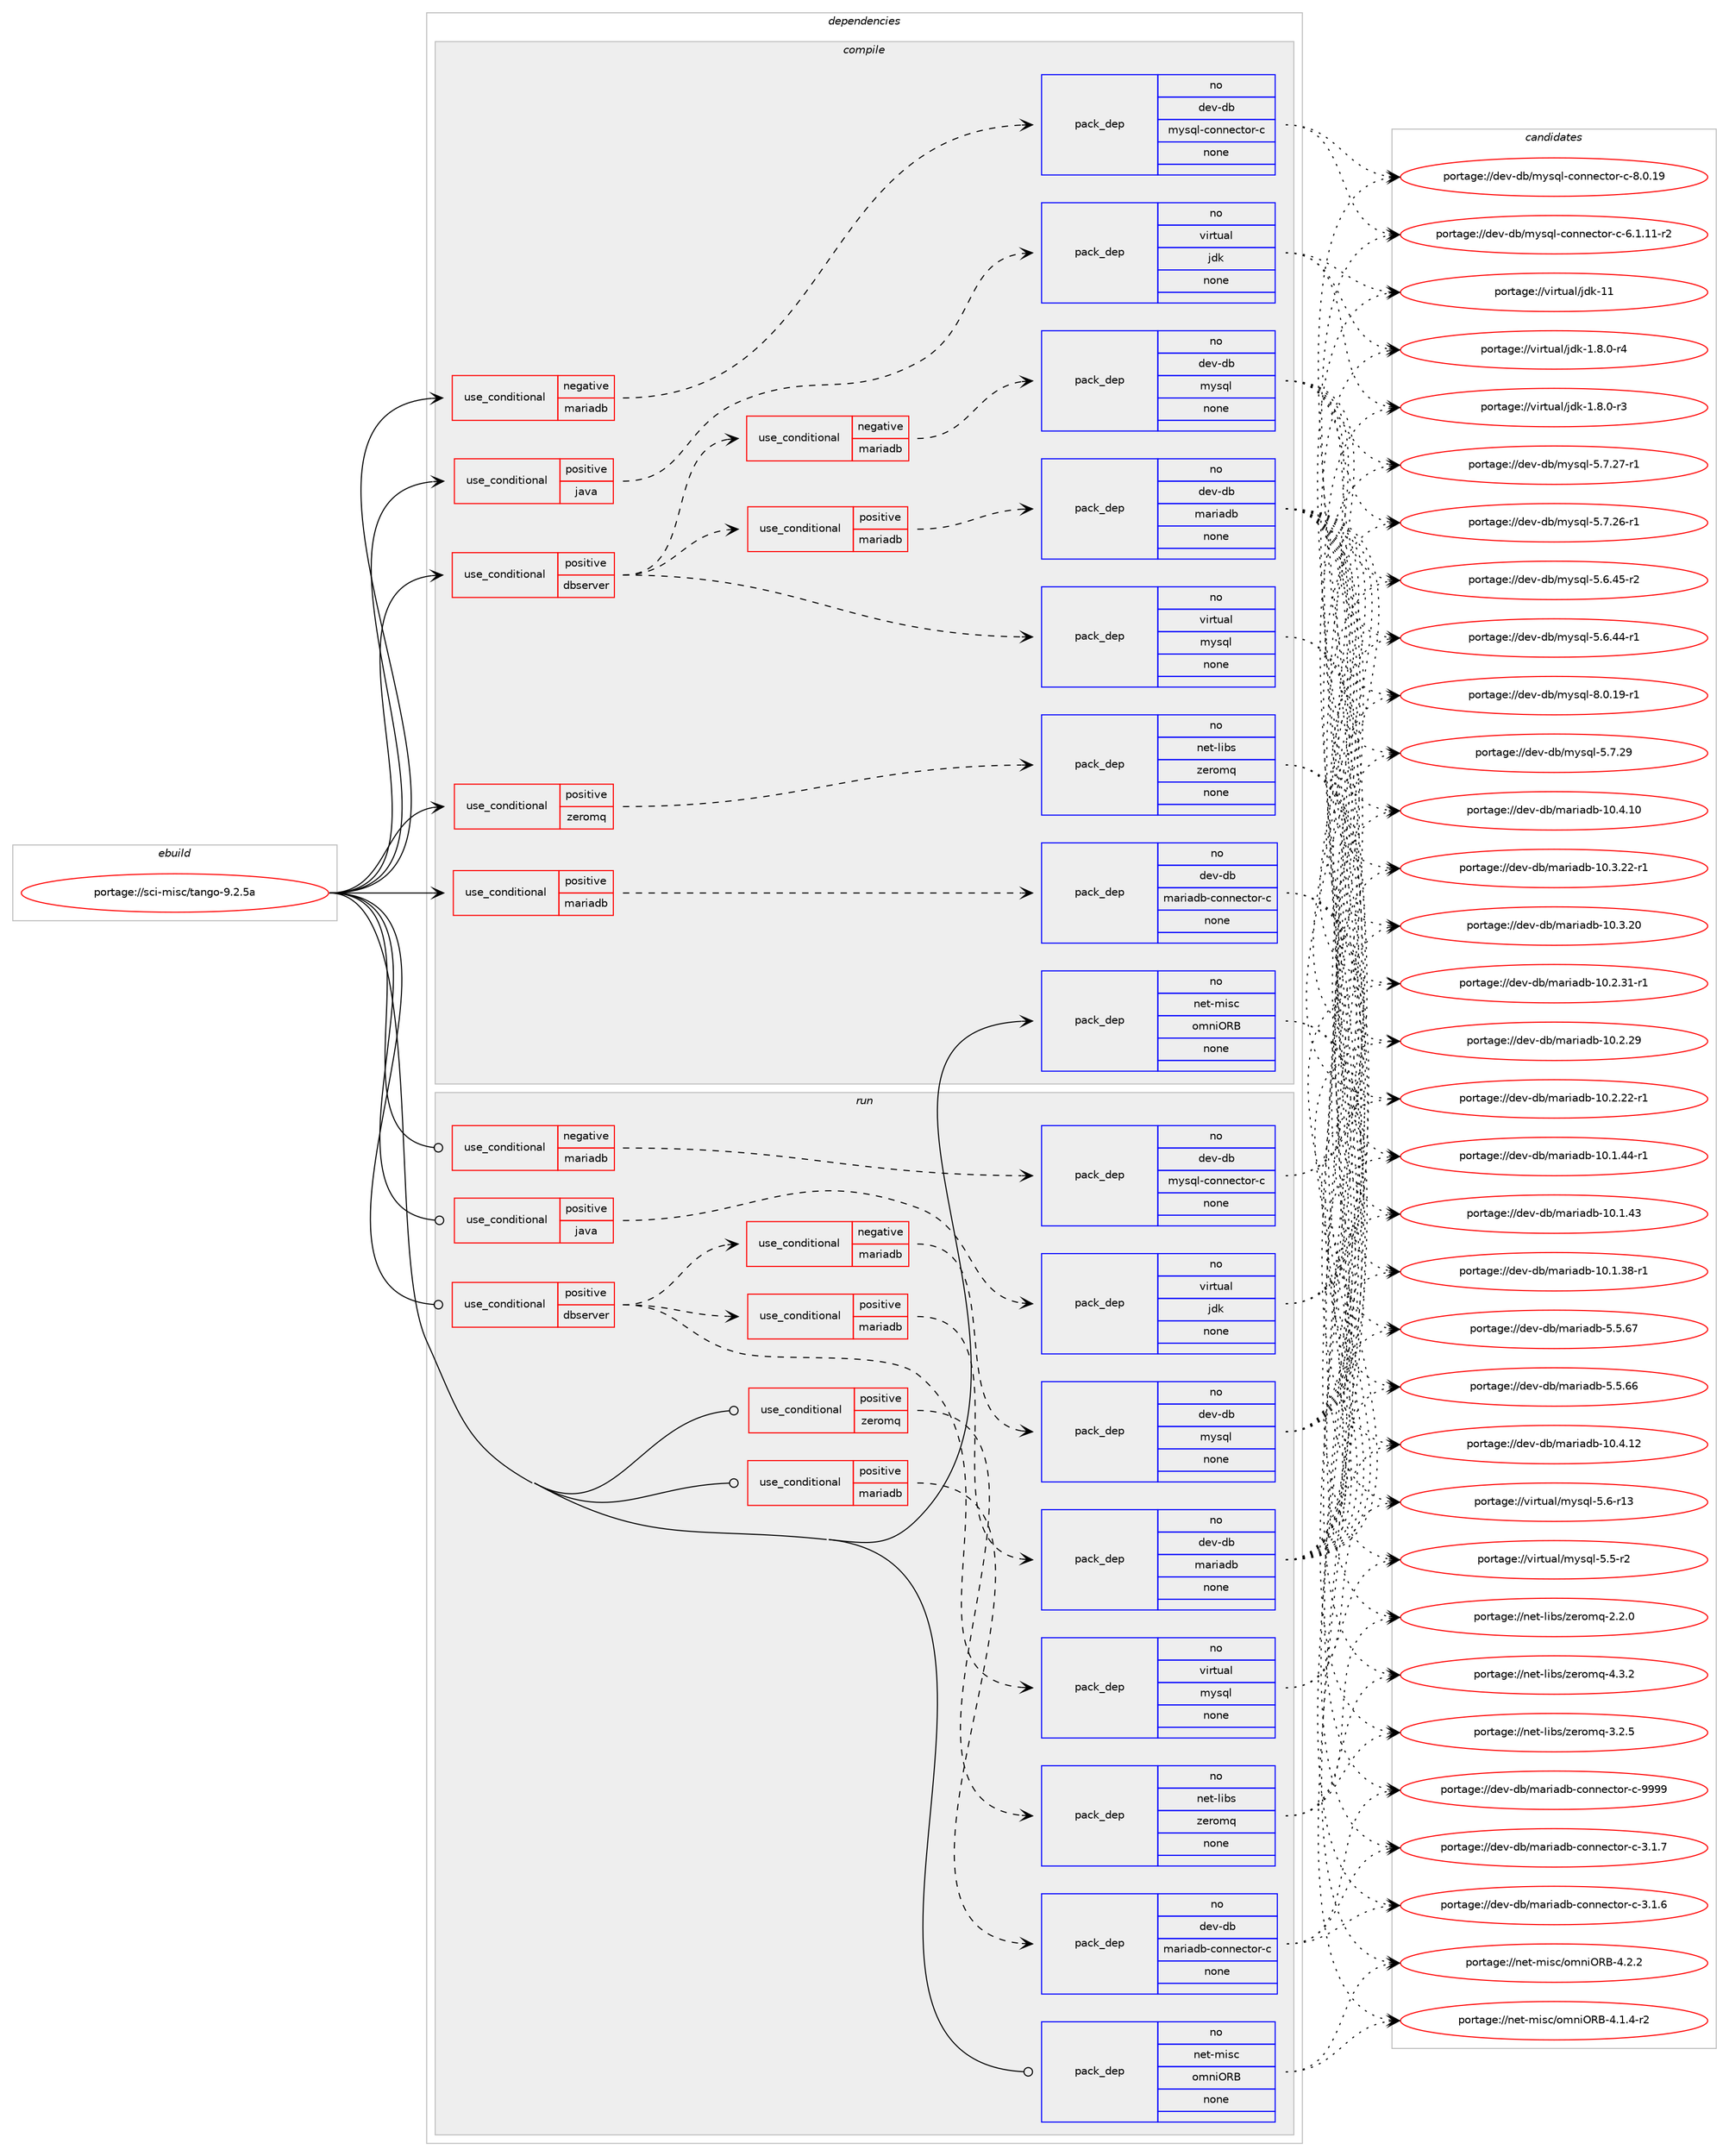 digraph prolog {

# *************
# Graph options
# *************

newrank=true;
concentrate=true;
compound=true;
graph [rankdir=LR,fontname=Helvetica,fontsize=10,ranksep=1.5];#, ranksep=2.5, nodesep=0.2];
edge  [arrowhead=vee];
node  [fontname=Helvetica,fontsize=10];

# **********
# The ebuild
# **********

subgraph cluster_leftcol {
color=gray;
rank=same;
label=<<i>ebuild</i>>;
id [label="portage://sci-misc/tango-9.2.5a", color=red, width=4, href="../sci-misc/tango-9.2.5a.svg"];
}

# ****************
# The dependencies
# ****************

subgraph cluster_midcol {
color=gray;
label=<<i>dependencies</i>>;
subgraph cluster_compile {
fillcolor="#eeeeee";
style=filled;
label=<<i>compile</i>>;
subgraph cond493 {
dependency5555 [label=<<TABLE BORDER="0" CELLBORDER="1" CELLSPACING="0" CELLPADDING="4"><TR><TD ROWSPAN="3" CELLPADDING="10">use_conditional</TD></TR><TR><TD>negative</TD></TR><TR><TD>mariadb</TD></TR></TABLE>>, shape=none, color=red];
subgraph pack4989 {
dependency5556 [label=<<TABLE BORDER="0" CELLBORDER="1" CELLSPACING="0" CELLPADDING="4" WIDTH="220"><TR><TD ROWSPAN="6" CELLPADDING="30">pack_dep</TD></TR><TR><TD WIDTH="110">no</TD></TR><TR><TD>dev-db</TD></TR><TR><TD>mysql-connector-c</TD></TR><TR><TD>none</TD></TR><TR><TD></TD></TR></TABLE>>, shape=none, color=blue];
}
dependency5555:e -> dependency5556:w [weight=20,style="dashed",arrowhead="vee"];
}
id:e -> dependency5555:w [weight=20,style="solid",arrowhead="vee"];
subgraph cond494 {
dependency5557 [label=<<TABLE BORDER="0" CELLBORDER="1" CELLSPACING="0" CELLPADDING="4"><TR><TD ROWSPAN="3" CELLPADDING="10">use_conditional</TD></TR><TR><TD>positive</TD></TR><TR><TD>dbserver</TD></TR></TABLE>>, shape=none, color=red];
subgraph cond495 {
dependency5558 [label=<<TABLE BORDER="0" CELLBORDER="1" CELLSPACING="0" CELLPADDING="4"><TR><TD ROWSPAN="3" CELLPADDING="10">use_conditional</TD></TR><TR><TD>positive</TD></TR><TR><TD>mariadb</TD></TR></TABLE>>, shape=none, color=red];
subgraph pack4990 {
dependency5559 [label=<<TABLE BORDER="0" CELLBORDER="1" CELLSPACING="0" CELLPADDING="4" WIDTH="220"><TR><TD ROWSPAN="6" CELLPADDING="30">pack_dep</TD></TR><TR><TD WIDTH="110">no</TD></TR><TR><TD>dev-db</TD></TR><TR><TD>mariadb</TD></TR><TR><TD>none</TD></TR><TR><TD></TD></TR></TABLE>>, shape=none, color=blue];
}
dependency5558:e -> dependency5559:w [weight=20,style="dashed",arrowhead="vee"];
}
dependency5557:e -> dependency5558:w [weight=20,style="dashed",arrowhead="vee"];
subgraph cond496 {
dependency5560 [label=<<TABLE BORDER="0" CELLBORDER="1" CELLSPACING="0" CELLPADDING="4"><TR><TD ROWSPAN="3" CELLPADDING="10">use_conditional</TD></TR><TR><TD>negative</TD></TR><TR><TD>mariadb</TD></TR></TABLE>>, shape=none, color=red];
subgraph pack4991 {
dependency5561 [label=<<TABLE BORDER="0" CELLBORDER="1" CELLSPACING="0" CELLPADDING="4" WIDTH="220"><TR><TD ROWSPAN="6" CELLPADDING="30">pack_dep</TD></TR><TR><TD WIDTH="110">no</TD></TR><TR><TD>dev-db</TD></TR><TR><TD>mysql</TD></TR><TR><TD>none</TD></TR><TR><TD></TD></TR></TABLE>>, shape=none, color=blue];
}
dependency5560:e -> dependency5561:w [weight=20,style="dashed",arrowhead="vee"];
}
dependency5557:e -> dependency5560:w [weight=20,style="dashed",arrowhead="vee"];
subgraph pack4992 {
dependency5562 [label=<<TABLE BORDER="0" CELLBORDER="1" CELLSPACING="0" CELLPADDING="4" WIDTH="220"><TR><TD ROWSPAN="6" CELLPADDING="30">pack_dep</TD></TR><TR><TD WIDTH="110">no</TD></TR><TR><TD>virtual</TD></TR><TR><TD>mysql</TD></TR><TR><TD>none</TD></TR><TR><TD></TD></TR></TABLE>>, shape=none, color=blue];
}
dependency5557:e -> dependency5562:w [weight=20,style="dashed",arrowhead="vee"];
}
id:e -> dependency5557:w [weight=20,style="solid",arrowhead="vee"];
subgraph cond497 {
dependency5563 [label=<<TABLE BORDER="0" CELLBORDER="1" CELLSPACING="0" CELLPADDING="4"><TR><TD ROWSPAN="3" CELLPADDING="10">use_conditional</TD></TR><TR><TD>positive</TD></TR><TR><TD>java</TD></TR></TABLE>>, shape=none, color=red];
subgraph pack4993 {
dependency5564 [label=<<TABLE BORDER="0" CELLBORDER="1" CELLSPACING="0" CELLPADDING="4" WIDTH="220"><TR><TD ROWSPAN="6" CELLPADDING="30">pack_dep</TD></TR><TR><TD WIDTH="110">no</TD></TR><TR><TD>virtual</TD></TR><TR><TD>jdk</TD></TR><TR><TD>none</TD></TR><TR><TD></TD></TR></TABLE>>, shape=none, color=blue];
}
dependency5563:e -> dependency5564:w [weight=20,style="dashed",arrowhead="vee"];
}
id:e -> dependency5563:w [weight=20,style="solid",arrowhead="vee"];
subgraph cond498 {
dependency5565 [label=<<TABLE BORDER="0" CELLBORDER="1" CELLSPACING="0" CELLPADDING="4"><TR><TD ROWSPAN="3" CELLPADDING="10">use_conditional</TD></TR><TR><TD>positive</TD></TR><TR><TD>mariadb</TD></TR></TABLE>>, shape=none, color=red];
subgraph pack4994 {
dependency5566 [label=<<TABLE BORDER="0" CELLBORDER="1" CELLSPACING="0" CELLPADDING="4" WIDTH="220"><TR><TD ROWSPAN="6" CELLPADDING="30">pack_dep</TD></TR><TR><TD WIDTH="110">no</TD></TR><TR><TD>dev-db</TD></TR><TR><TD>mariadb-connector-c</TD></TR><TR><TD>none</TD></TR><TR><TD></TD></TR></TABLE>>, shape=none, color=blue];
}
dependency5565:e -> dependency5566:w [weight=20,style="dashed",arrowhead="vee"];
}
id:e -> dependency5565:w [weight=20,style="solid",arrowhead="vee"];
subgraph cond499 {
dependency5567 [label=<<TABLE BORDER="0" CELLBORDER="1" CELLSPACING="0" CELLPADDING="4"><TR><TD ROWSPAN="3" CELLPADDING="10">use_conditional</TD></TR><TR><TD>positive</TD></TR><TR><TD>zeromq</TD></TR></TABLE>>, shape=none, color=red];
subgraph pack4995 {
dependency5568 [label=<<TABLE BORDER="0" CELLBORDER="1" CELLSPACING="0" CELLPADDING="4" WIDTH="220"><TR><TD ROWSPAN="6" CELLPADDING="30">pack_dep</TD></TR><TR><TD WIDTH="110">no</TD></TR><TR><TD>net-libs</TD></TR><TR><TD>zeromq</TD></TR><TR><TD>none</TD></TR><TR><TD></TD></TR></TABLE>>, shape=none, color=blue];
}
dependency5567:e -> dependency5568:w [weight=20,style="dashed",arrowhead="vee"];
}
id:e -> dependency5567:w [weight=20,style="solid",arrowhead="vee"];
subgraph pack4996 {
dependency5569 [label=<<TABLE BORDER="0" CELLBORDER="1" CELLSPACING="0" CELLPADDING="4" WIDTH="220"><TR><TD ROWSPAN="6" CELLPADDING="30">pack_dep</TD></TR><TR><TD WIDTH="110">no</TD></TR><TR><TD>net-misc</TD></TR><TR><TD>omniORB</TD></TR><TR><TD>none</TD></TR><TR><TD></TD></TR></TABLE>>, shape=none, color=blue];
}
id:e -> dependency5569:w [weight=20,style="solid",arrowhead="vee"];
}
subgraph cluster_compileandrun {
fillcolor="#eeeeee";
style=filled;
label=<<i>compile and run</i>>;
}
subgraph cluster_run {
fillcolor="#eeeeee";
style=filled;
label=<<i>run</i>>;
subgraph cond500 {
dependency5570 [label=<<TABLE BORDER="0" CELLBORDER="1" CELLSPACING="0" CELLPADDING="4"><TR><TD ROWSPAN="3" CELLPADDING="10">use_conditional</TD></TR><TR><TD>negative</TD></TR><TR><TD>mariadb</TD></TR></TABLE>>, shape=none, color=red];
subgraph pack4997 {
dependency5571 [label=<<TABLE BORDER="0" CELLBORDER="1" CELLSPACING="0" CELLPADDING="4" WIDTH="220"><TR><TD ROWSPAN="6" CELLPADDING="30">pack_dep</TD></TR><TR><TD WIDTH="110">no</TD></TR><TR><TD>dev-db</TD></TR><TR><TD>mysql-connector-c</TD></TR><TR><TD>none</TD></TR><TR><TD></TD></TR></TABLE>>, shape=none, color=blue];
}
dependency5570:e -> dependency5571:w [weight=20,style="dashed",arrowhead="vee"];
}
id:e -> dependency5570:w [weight=20,style="solid",arrowhead="odot"];
subgraph cond501 {
dependency5572 [label=<<TABLE BORDER="0" CELLBORDER="1" CELLSPACING="0" CELLPADDING="4"><TR><TD ROWSPAN="3" CELLPADDING="10">use_conditional</TD></TR><TR><TD>positive</TD></TR><TR><TD>dbserver</TD></TR></TABLE>>, shape=none, color=red];
subgraph cond502 {
dependency5573 [label=<<TABLE BORDER="0" CELLBORDER="1" CELLSPACING="0" CELLPADDING="4"><TR><TD ROWSPAN="3" CELLPADDING="10">use_conditional</TD></TR><TR><TD>positive</TD></TR><TR><TD>mariadb</TD></TR></TABLE>>, shape=none, color=red];
subgraph pack4998 {
dependency5574 [label=<<TABLE BORDER="0" CELLBORDER="1" CELLSPACING="0" CELLPADDING="4" WIDTH="220"><TR><TD ROWSPAN="6" CELLPADDING="30">pack_dep</TD></TR><TR><TD WIDTH="110">no</TD></TR><TR><TD>dev-db</TD></TR><TR><TD>mariadb</TD></TR><TR><TD>none</TD></TR><TR><TD></TD></TR></TABLE>>, shape=none, color=blue];
}
dependency5573:e -> dependency5574:w [weight=20,style="dashed",arrowhead="vee"];
}
dependency5572:e -> dependency5573:w [weight=20,style="dashed",arrowhead="vee"];
subgraph cond503 {
dependency5575 [label=<<TABLE BORDER="0" CELLBORDER="1" CELLSPACING="0" CELLPADDING="4"><TR><TD ROWSPAN="3" CELLPADDING="10">use_conditional</TD></TR><TR><TD>negative</TD></TR><TR><TD>mariadb</TD></TR></TABLE>>, shape=none, color=red];
subgraph pack4999 {
dependency5576 [label=<<TABLE BORDER="0" CELLBORDER="1" CELLSPACING="0" CELLPADDING="4" WIDTH="220"><TR><TD ROWSPAN="6" CELLPADDING="30">pack_dep</TD></TR><TR><TD WIDTH="110">no</TD></TR><TR><TD>dev-db</TD></TR><TR><TD>mysql</TD></TR><TR><TD>none</TD></TR><TR><TD></TD></TR></TABLE>>, shape=none, color=blue];
}
dependency5575:e -> dependency5576:w [weight=20,style="dashed",arrowhead="vee"];
}
dependency5572:e -> dependency5575:w [weight=20,style="dashed",arrowhead="vee"];
subgraph pack5000 {
dependency5577 [label=<<TABLE BORDER="0" CELLBORDER="1" CELLSPACING="0" CELLPADDING="4" WIDTH="220"><TR><TD ROWSPAN="6" CELLPADDING="30">pack_dep</TD></TR><TR><TD WIDTH="110">no</TD></TR><TR><TD>virtual</TD></TR><TR><TD>mysql</TD></TR><TR><TD>none</TD></TR><TR><TD></TD></TR></TABLE>>, shape=none, color=blue];
}
dependency5572:e -> dependency5577:w [weight=20,style="dashed",arrowhead="vee"];
}
id:e -> dependency5572:w [weight=20,style="solid",arrowhead="odot"];
subgraph cond504 {
dependency5578 [label=<<TABLE BORDER="0" CELLBORDER="1" CELLSPACING="0" CELLPADDING="4"><TR><TD ROWSPAN="3" CELLPADDING="10">use_conditional</TD></TR><TR><TD>positive</TD></TR><TR><TD>java</TD></TR></TABLE>>, shape=none, color=red];
subgraph pack5001 {
dependency5579 [label=<<TABLE BORDER="0" CELLBORDER="1" CELLSPACING="0" CELLPADDING="4" WIDTH="220"><TR><TD ROWSPAN="6" CELLPADDING="30">pack_dep</TD></TR><TR><TD WIDTH="110">no</TD></TR><TR><TD>virtual</TD></TR><TR><TD>jdk</TD></TR><TR><TD>none</TD></TR><TR><TD></TD></TR></TABLE>>, shape=none, color=blue];
}
dependency5578:e -> dependency5579:w [weight=20,style="dashed",arrowhead="vee"];
}
id:e -> dependency5578:w [weight=20,style="solid",arrowhead="odot"];
subgraph cond505 {
dependency5580 [label=<<TABLE BORDER="0" CELLBORDER="1" CELLSPACING="0" CELLPADDING="4"><TR><TD ROWSPAN="3" CELLPADDING="10">use_conditional</TD></TR><TR><TD>positive</TD></TR><TR><TD>mariadb</TD></TR></TABLE>>, shape=none, color=red];
subgraph pack5002 {
dependency5581 [label=<<TABLE BORDER="0" CELLBORDER="1" CELLSPACING="0" CELLPADDING="4" WIDTH="220"><TR><TD ROWSPAN="6" CELLPADDING="30">pack_dep</TD></TR><TR><TD WIDTH="110">no</TD></TR><TR><TD>dev-db</TD></TR><TR><TD>mariadb-connector-c</TD></TR><TR><TD>none</TD></TR><TR><TD></TD></TR></TABLE>>, shape=none, color=blue];
}
dependency5580:e -> dependency5581:w [weight=20,style="dashed",arrowhead="vee"];
}
id:e -> dependency5580:w [weight=20,style="solid",arrowhead="odot"];
subgraph cond506 {
dependency5582 [label=<<TABLE BORDER="0" CELLBORDER="1" CELLSPACING="0" CELLPADDING="4"><TR><TD ROWSPAN="3" CELLPADDING="10">use_conditional</TD></TR><TR><TD>positive</TD></TR><TR><TD>zeromq</TD></TR></TABLE>>, shape=none, color=red];
subgraph pack5003 {
dependency5583 [label=<<TABLE BORDER="0" CELLBORDER="1" CELLSPACING="0" CELLPADDING="4" WIDTH="220"><TR><TD ROWSPAN="6" CELLPADDING="30">pack_dep</TD></TR><TR><TD WIDTH="110">no</TD></TR><TR><TD>net-libs</TD></TR><TR><TD>zeromq</TD></TR><TR><TD>none</TD></TR><TR><TD></TD></TR></TABLE>>, shape=none, color=blue];
}
dependency5582:e -> dependency5583:w [weight=20,style="dashed",arrowhead="vee"];
}
id:e -> dependency5582:w [weight=20,style="solid",arrowhead="odot"];
subgraph pack5004 {
dependency5584 [label=<<TABLE BORDER="0" CELLBORDER="1" CELLSPACING="0" CELLPADDING="4" WIDTH="220"><TR><TD ROWSPAN="6" CELLPADDING="30">pack_dep</TD></TR><TR><TD WIDTH="110">no</TD></TR><TR><TD>net-misc</TD></TR><TR><TD>omniORB</TD></TR><TR><TD>none</TD></TR><TR><TD></TD></TR></TABLE>>, shape=none, color=blue];
}
id:e -> dependency5584:w [weight=20,style="solid",arrowhead="odot"];
}
}

# **************
# The candidates
# **************

subgraph cluster_choices {
rank=same;
color=gray;
label=<<i>candidates</i>>;

subgraph choice4989 {
color=black;
nodesep=1;
choice100101118451009847109121115113108459911111011010199116111114459945564648464957 [label="portage://dev-db/mysql-connector-c-8.0.19", color=red, width=4,href="../dev-db/mysql-connector-c-8.0.19.svg"];
choice1001011184510098471091211151131084599111110110101991161111144599455446494649494511450 [label="portage://dev-db/mysql-connector-c-6.1.11-r2", color=red, width=4,href="../dev-db/mysql-connector-c-6.1.11-r2.svg"];
dependency5556:e -> choice100101118451009847109121115113108459911111011010199116111114459945564648464957:w [style=dotted,weight="100"];
dependency5556:e -> choice1001011184510098471091211151131084599111110110101991161111144599455446494649494511450:w [style=dotted,weight="100"];
}
subgraph choice4990 {
color=black;
nodesep=1;
choice10010111845100984710997114105971009845534653465455 [label="portage://dev-db/mariadb-5.5.67", color=red, width=4,href="../dev-db/mariadb-5.5.67.svg"];
choice10010111845100984710997114105971009845534653465454 [label="portage://dev-db/mariadb-5.5.66", color=red, width=4,href="../dev-db/mariadb-5.5.66.svg"];
choice1001011184510098471099711410597100984549484652464950 [label="portage://dev-db/mariadb-10.4.12", color=red, width=4,href="../dev-db/mariadb-10.4.12.svg"];
choice1001011184510098471099711410597100984549484652464948 [label="portage://dev-db/mariadb-10.4.10", color=red, width=4,href="../dev-db/mariadb-10.4.10.svg"];
choice10010111845100984710997114105971009845494846514650504511449 [label="portage://dev-db/mariadb-10.3.22-r1", color=red, width=4,href="../dev-db/mariadb-10.3.22-r1.svg"];
choice1001011184510098471099711410597100984549484651465048 [label="portage://dev-db/mariadb-10.3.20", color=red, width=4,href="../dev-db/mariadb-10.3.20.svg"];
choice10010111845100984710997114105971009845494846504651494511449 [label="portage://dev-db/mariadb-10.2.31-r1", color=red, width=4,href="../dev-db/mariadb-10.2.31-r1.svg"];
choice1001011184510098471099711410597100984549484650465057 [label="portage://dev-db/mariadb-10.2.29", color=red, width=4,href="../dev-db/mariadb-10.2.29.svg"];
choice10010111845100984710997114105971009845494846504650504511449 [label="portage://dev-db/mariadb-10.2.22-r1", color=red, width=4,href="../dev-db/mariadb-10.2.22-r1.svg"];
choice10010111845100984710997114105971009845494846494652524511449 [label="portage://dev-db/mariadb-10.1.44-r1", color=red, width=4,href="../dev-db/mariadb-10.1.44-r1.svg"];
choice1001011184510098471099711410597100984549484649465251 [label="portage://dev-db/mariadb-10.1.43", color=red, width=4,href="../dev-db/mariadb-10.1.43.svg"];
choice10010111845100984710997114105971009845494846494651564511449 [label="portage://dev-db/mariadb-10.1.38-r1", color=red, width=4,href="../dev-db/mariadb-10.1.38-r1.svg"];
dependency5559:e -> choice10010111845100984710997114105971009845534653465455:w [style=dotted,weight="100"];
dependency5559:e -> choice10010111845100984710997114105971009845534653465454:w [style=dotted,weight="100"];
dependency5559:e -> choice1001011184510098471099711410597100984549484652464950:w [style=dotted,weight="100"];
dependency5559:e -> choice1001011184510098471099711410597100984549484652464948:w [style=dotted,weight="100"];
dependency5559:e -> choice10010111845100984710997114105971009845494846514650504511449:w [style=dotted,weight="100"];
dependency5559:e -> choice1001011184510098471099711410597100984549484651465048:w [style=dotted,weight="100"];
dependency5559:e -> choice10010111845100984710997114105971009845494846504651494511449:w [style=dotted,weight="100"];
dependency5559:e -> choice1001011184510098471099711410597100984549484650465057:w [style=dotted,weight="100"];
dependency5559:e -> choice10010111845100984710997114105971009845494846504650504511449:w [style=dotted,weight="100"];
dependency5559:e -> choice10010111845100984710997114105971009845494846494652524511449:w [style=dotted,weight="100"];
dependency5559:e -> choice1001011184510098471099711410597100984549484649465251:w [style=dotted,weight="100"];
dependency5559:e -> choice10010111845100984710997114105971009845494846494651564511449:w [style=dotted,weight="100"];
}
subgraph choice4991 {
color=black;
nodesep=1;
choice100101118451009847109121115113108455646484649574511449 [label="portage://dev-db/mysql-8.0.19-r1", color=red, width=4,href="../dev-db/mysql-8.0.19-r1.svg"];
choice10010111845100984710912111511310845534655465057 [label="portage://dev-db/mysql-5.7.29", color=red, width=4,href="../dev-db/mysql-5.7.29.svg"];
choice100101118451009847109121115113108455346554650554511449 [label="portage://dev-db/mysql-5.7.27-r1", color=red, width=4,href="../dev-db/mysql-5.7.27-r1.svg"];
choice100101118451009847109121115113108455346554650544511449 [label="portage://dev-db/mysql-5.7.26-r1", color=red, width=4,href="../dev-db/mysql-5.7.26-r1.svg"];
choice100101118451009847109121115113108455346544652534511450 [label="portage://dev-db/mysql-5.6.45-r2", color=red, width=4,href="../dev-db/mysql-5.6.45-r2.svg"];
choice100101118451009847109121115113108455346544652524511449 [label="portage://dev-db/mysql-5.6.44-r1", color=red, width=4,href="../dev-db/mysql-5.6.44-r1.svg"];
dependency5561:e -> choice100101118451009847109121115113108455646484649574511449:w [style=dotted,weight="100"];
dependency5561:e -> choice10010111845100984710912111511310845534655465057:w [style=dotted,weight="100"];
dependency5561:e -> choice100101118451009847109121115113108455346554650554511449:w [style=dotted,weight="100"];
dependency5561:e -> choice100101118451009847109121115113108455346554650544511449:w [style=dotted,weight="100"];
dependency5561:e -> choice100101118451009847109121115113108455346544652534511450:w [style=dotted,weight="100"];
dependency5561:e -> choice100101118451009847109121115113108455346544652524511449:w [style=dotted,weight="100"];
}
subgraph choice4992 {
color=black;
nodesep=1;
choice118105114116117971084710912111511310845534654451144951 [label="portage://virtual/mysql-5.6-r13", color=red, width=4,href="../virtual/mysql-5.6-r13.svg"];
choice1181051141161179710847109121115113108455346534511450 [label="portage://virtual/mysql-5.5-r2", color=red, width=4,href="../virtual/mysql-5.5-r2.svg"];
dependency5562:e -> choice118105114116117971084710912111511310845534654451144951:w [style=dotted,weight="100"];
dependency5562:e -> choice1181051141161179710847109121115113108455346534511450:w [style=dotted,weight="100"];
}
subgraph choice4993 {
color=black;
nodesep=1;
choice1181051141161179710847106100107454949 [label="portage://virtual/jdk-11", color=red, width=4,href="../virtual/jdk-11.svg"];
choice11810511411611797108471061001074549465646484511452 [label="portage://virtual/jdk-1.8.0-r4", color=red, width=4,href="../virtual/jdk-1.8.0-r4.svg"];
choice11810511411611797108471061001074549465646484511451 [label="portage://virtual/jdk-1.8.0-r3", color=red, width=4,href="../virtual/jdk-1.8.0-r3.svg"];
dependency5564:e -> choice1181051141161179710847106100107454949:w [style=dotted,weight="100"];
dependency5564:e -> choice11810511411611797108471061001074549465646484511452:w [style=dotted,weight="100"];
dependency5564:e -> choice11810511411611797108471061001074549465646484511451:w [style=dotted,weight="100"];
}
subgraph choice4994 {
color=black;
nodesep=1;
choice10010111845100984710997114105971009845991111101101019911611111445994557575757 [label="portage://dev-db/mariadb-connector-c-9999", color=red, width=4,href="../dev-db/mariadb-connector-c-9999.svg"];
choice1001011184510098471099711410597100984599111110110101991161111144599455146494655 [label="portage://dev-db/mariadb-connector-c-3.1.7", color=red, width=4,href="../dev-db/mariadb-connector-c-3.1.7.svg"];
choice1001011184510098471099711410597100984599111110110101991161111144599455146494654 [label="portage://dev-db/mariadb-connector-c-3.1.6", color=red, width=4,href="../dev-db/mariadb-connector-c-3.1.6.svg"];
dependency5566:e -> choice10010111845100984710997114105971009845991111101101019911611111445994557575757:w [style=dotted,weight="100"];
dependency5566:e -> choice1001011184510098471099711410597100984599111110110101991161111144599455146494655:w [style=dotted,weight="100"];
dependency5566:e -> choice1001011184510098471099711410597100984599111110110101991161111144599455146494654:w [style=dotted,weight="100"];
}
subgraph choice4995 {
color=black;
nodesep=1;
choice110101116451081059811547122101114111109113455246514650 [label="portage://net-libs/zeromq-4.3.2", color=red, width=4,href="../net-libs/zeromq-4.3.2.svg"];
choice110101116451081059811547122101114111109113455146504653 [label="portage://net-libs/zeromq-3.2.5", color=red, width=4,href="../net-libs/zeromq-3.2.5.svg"];
choice110101116451081059811547122101114111109113455046504648 [label="portage://net-libs/zeromq-2.2.0", color=red, width=4,href="../net-libs/zeromq-2.2.0.svg"];
dependency5568:e -> choice110101116451081059811547122101114111109113455246514650:w [style=dotted,weight="100"];
dependency5568:e -> choice110101116451081059811547122101114111109113455146504653:w [style=dotted,weight="100"];
dependency5568:e -> choice110101116451081059811547122101114111109113455046504648:w [style=dotted,weight="100"];
}
subgraph choice4996 {
color=black;
nodesep=1;
choice110101116451091051159947111109110105798266455246504650 [label="portage://net-misc/omniORB-4.2.2", color=red, width=4,href="../net-misc/omniORB-4.2.2.svg"];
choice1101011164510910511599471111091101057982664552464946524511450 [label="portage://net-misc/omniORB-4.1.4-r2", color=red, width=4,href="../net-misc/omniORB-4.1.4-r2.svg"];
dependency5569:e -> choice110101116451091051159947111109110105798266455246504650:w [style=dotted,weight="100"];
dependency5569:e -> choice1101011164510910511599471111091101057982664552464946524511450:w [style=dotted,weight="100"];
}
subgraph choice4997 {
color=black;
nodesep=1;
choice100101118451009847109121115113108459911111011010199116111114459945564648464957 [label="portage://dev-db/mysql-connector-c-8.0.19", color=red, width=4,href="../dev-db/mysql-connector-c-8.0.19.svg"];
choice1001011184510098471091211151131084599111110110101991161111144599455446494649494511450 [label="portage://dev-db/mysql-connector-c-6.1.11-r2", color=red, width=4,href="../dev-db/mysql-connector-c-6.1.11-r2.svg"];
dependency5571:e -> choice100101118451009847109121115113108459911111011010199116111114459945564648464957:w [style=dotted,weight="100"];
dependency5571:e -> choice1001011184510098471091211151131084599111110110101991161111144599455446494649494511450:w [style=dotted,weight="100"];
}
subgraph choice4998 {
color=black;
nodesep=1;
choice10010111845100984710997114105971009845534653465455 [label="portage://dev-db/mariadb-5.5.67", color=red, width=4,href="../dev-db/mariadb-5.5.67.svg"];
choice10010111845100984710997114105971009845534653465454 [label="portage://dev-db/mariadb-5.5.66", color=red, width=4,href="../dev-db/mariadb-5.5.66.svg"];
choice1001011184510098471099711410597100984549484652464950 [label="portage://dev-db/mariadb-10.4.12", color=red, width=4,href="../dev-db/mariadb-10.4.12.svg"];
choice1001011184510098471099711410597100984549484652464948 [label="portage://dev-db/mariadb-10.4.10", color=red, width=4,href="../dev-db/mariadb-10.4.10.svg"];
choice10010111845100984710997114105971009845494846514650504511449 [label="portage://dev-db/mariadb-10.3.22-r1", color=red, width=4,href="../dev-db/mariadb-10.3.22-r1.svg"];
choice1001011184510098471099711410597100984549484651465048 [label="portage://dev-db/mariadb-10.3.20", color=red, width=4,href="../dev-db/mariadb-10.3.20.svg"];
choice10010111845100984710997114105971009845494846504651494511449 [label="portage://dev-db/mariadb-10.2.31-r1", color=red, width=4,href="../dev-db/mariadb-10.2.31-r1.svg"];
choice1001011184510098471099711410597100984549484650465057 [label="portage://dev-db/mariadb-10.2.29", color=red, width=4,href="../dev-db/mariadb-10.2.29.svg"];
choice10010111845100984710997114105971009845494846504650504511449 [label="portage://dev-db/mariadb-10.2.22-r1", color=red, width=4,href="../dev-db/mariadb-10.2.22-r1.svg"];
choice10010111845100984710997114105971009845494846494652524511449 [label="portage://dev-db/mariadb-10.1.44-r1", color=red, width=4,href="../dev-db/mariadb-10.1.44-r1.svg"];
choice1001011184510098471099711410597100984549484649465251 [label="portage://dev-db/mariadb-10.1.43", color=red, width=4,href="../dev-db/mariadb-10.1.43.svg"];
choice10010111845100984710997114105971009845494846494651564511449 [label="portage://dev-db/mariadb-10.1.38-r1", color=red, width=4,href="../dev-db/mariadb-10.1.38-r1.svg"];
dependency5574:e -> choice10010111845100984710997114105971009845534653465455:w [style=dotted,weight="100"];
dependency5574:e -> choice10010111845100984710997114105971009845534653465454:w [style=dotted,weight="100"];
dependency5574:e -> choice1001011184510098471099711410597100984549484652464950:w [style=dotted,weight="100"];
dependency5574:e -> choice1001011184510098471099711410597100984549484652464948:w [style=dotted,weight="100"];
dependency5574:e -> choice10010111845100984710997114105971009845494846514650504511449:w [style=dotted,weight="100"];
dependency5574:e -> choice1001011184510098471099711410597100984549484651465048:w [style=dotted,weight="100"];
dependency5574:e -> choice10010111845100984710997114105971009845494846504651494511449:w [style=dotted,weight="100"];
dependency5574:e -> choice1001011184510098471099711410597100984549484650465057:w [style=dotted,weight="100"];
dependency5574:e -> choice10010111845100984710997114105971009845494846504650504511449:w [style=dotted,weight="100"];
dependency5574:e -> choice10010111845100984710997114105971009845494846494652524511449:w [style=dotted,weight="100"];
dependency5574:e -> choice1001011184510098471099711410597100984549484649465251:w [style=dotted,weight="100"];
dependency5574:e -> choice10010111845100984710997114105971009845494846494651564511449:w [style=dotted,weight="100"];
}
subgraph choice4999 {
color=black;
nodesep=1;
choice100101118451009847109121115113108455646484649574511449 [label="portage://dev-db/mysql-8.0.19-r1", color=red, width=4,href="../dev-db/mysql-8.0.19-r1.svg"];
choice10010111845100984710912111511310845534655465057 [label="portage://dev-db/mysql-5.7.29", color=red, width=4,href="../dev-db/mysql-5.7.29.svg"];
choice100101118451009847109121115113108455346554650554511449 [label="portage://dev-db/mysql-5.7.27-r1", color=red, width=4,href="../dev-db/mysql-5.7.27-r1.svg"];
choice100101118451009847109121115113108455346554650544511449 [label="portage://dev-db/mysql-5.7.26-r1", color=red, width=4,href="../dev-db/mysql-5.7.26-r1.svg"];
choice100101118451009847109121115113108455346544652534511450 [label="portage://dev-db/mysql-5.6.45-r2", color=red, width=4,href="../dev-db/mysql-5.6.45-r2.svg"];
choice100101118451009847109121115113108455346544652524511449 [label="portage://dev-db/mysql-5.6.44-r1", color=red, width=4,href="../dev-db/mysql-5.6.44-r1.svg"];
dependency5576:e -> choice100101118451009847109121115113108455646484649574511449:w [style=dotted,weight="100"];
dependency5576:e -> choice10010111845100984710912111511310845534655465057:w [style=dotted,weight="100"];
dependency5576:e -> choice100101118451009847109121115113108455346554650554511449:w [style=dotted,weight="100"];
dependency5576:e -> choice100101118451009847109121115113108455346554650544511449:w [style=dotted,weight="100"];
dependency5576:e -> choice100101118451009847109121115113108455346544652534511450:w [style=dotted,weight="100"];
dependency5576:e -> choice100101118451009847109121115113108455346544652524511449:w [style=dotted,weight="100"];
}
subgraph choice5000 {
color=black;
nodesep=1;
choice118105114116117971084710912111511310845534654451144951 [label="portage://virtual/mysql-5.6-r13", color=red, width=4,href="../virtual/mysql-5.6-r13.svg"];
choice1181051141161179710847109121115113108455346534511450 [label="portage://virtual/mysql-5.5-r2", color=red, width=4,href="../virtual/mysql-5.5-r2.svg"];
dependency5577:e -> choice118105114116117971084710912111511310845534654451144951:w [style=dotted,weight="100"];
dependency5577:e -> choice1181051141161179710847109121115113108455346534511450:w [style=dotted,weight="100"];
}
subgraph choice5001 {
color=black;
nodesep=1;
choice1181051141161179710847106100107454949 [label="portage://virtual/jdk-11", color=red, width=4,href="../virtual/jdk-11.svg"];
choice11810511411611797108471061001074549465646484511452 [label="portage://virtual/jdk-1.8.0-r4", color=red, width=4,href="../virtual/jdk-1.8.0-r4.svg"];
choice11810511411611797108471061001074549465646484511451 [label="portage://virtual/jdk-1.8.0-r3", color=red, width=4,href="../virtual/jdk-1.8.0-r3.svg"];
dependency5579:e -> choice1181051141161179710847106100107454949:w [style=dotted,weight="100"];
dependency5579:e -> choice11810511411611797108471061001074549465646484511452:w [style=dotted,weight="100"];
dependency5579:e -> choice11810511411611797108471061001074549465646484511451:w [style=dotted,weight="100"];
}
subgraph choice5002 {
color=black;
nodesep=1;
choice10010111845100984710997114105971009845991111101101019911611111445994557575757 [label="portage://dev-db/mariadb-connector-c-9999", color=red, width=4,href="../dev-db/mariadb-connector-c-9999.svg"];
choice1001011184510098471099711410597100984599111110110101991161111144599455146494655 [label="portage://dev-db/mariadb-connector-c-3.1.7", color=red, width=4,href="../dev-db/mariadb-connector-c-3.1.7.svg"];
choice1001011184510098471099711410597100984599111110110101991161111144599455146494654 [label="portage://dev-db/mariadb-connector-c-3.1.6", color=red, width=4,href="../dev-db/mariadb-connector-c-3.1.6.svg"];
dependency5581:e -> choice10010111845100984710997114105971009845991111101101019911611111445994557575757:w [style=dotted,weight="100"];
dependency5581:e -> choice1001011184510098471099711410597100984599111110110101991161111144599455146494655:w [style=dotted,weight="100"];
dependency5581:e -> choice1001011184510098471099711410597100984599111110110101991161111144599455146494654:w [style=dotted,weight="100"];
}
subgraph choice5003 {
color=black;
nodesep=1;
choice110101116451081059811547122101114111109113455246514650 [label="portage://net-libs/zeromq-4.3.2", color=red, width=4,href="../net-libs/zeromq-4.3.2.svg"];
choice110101116451081059811547122101114111109113455146504653 [label="portage://net-libs/zeromq-3.2.5", color=red, width=4,href="../net-libs/zeromq-3.2.5.svg"];
choice110101116451081059811547122101114111109113455046504648 [label="portage://net-libs/zeromq-2.2.0", color=red, width=4,href="../net-libs/zeromq-2.2.0.svg"];
dependency5583:e -> choice110101116451081059811547122101114111109113455246514650:w [style=dotted,weight="100"];
dependency5583:e -> choice110101116451081059811547122101114111109113455146504653:w [style=dotted,weight="100"];
dependency5583:e -> choice110101116451081059811547122101114111109113455046504648:w [style=dotted,weight="100"];
}
subgraph choice5004 {
color=black;
nodesep=1;
choice110101116451091051159947111109110105798266455246504650 [label="portage://net-misc/omniORB-4.2.2", color=red, width=4,href="../net-misc/omniORB-4.2.2.svg"];
choice1101011164510910511599471111091101057982664552464946524511450 [label="portage://net-misc/omniORB-4.1.4-r2", color=red, width=4,href="../net-misc/omniORB-4.1.4-r2.svg"];
dependency5584:e -> choice110101116451091051159947111109110105798266455246504650:w [style=dotted,weight="100"];
dependency5584:e -> choice1101011164510910511599471111091101057982664552464946524511450:w [style=dotted,weight="100"];
}
}

}
